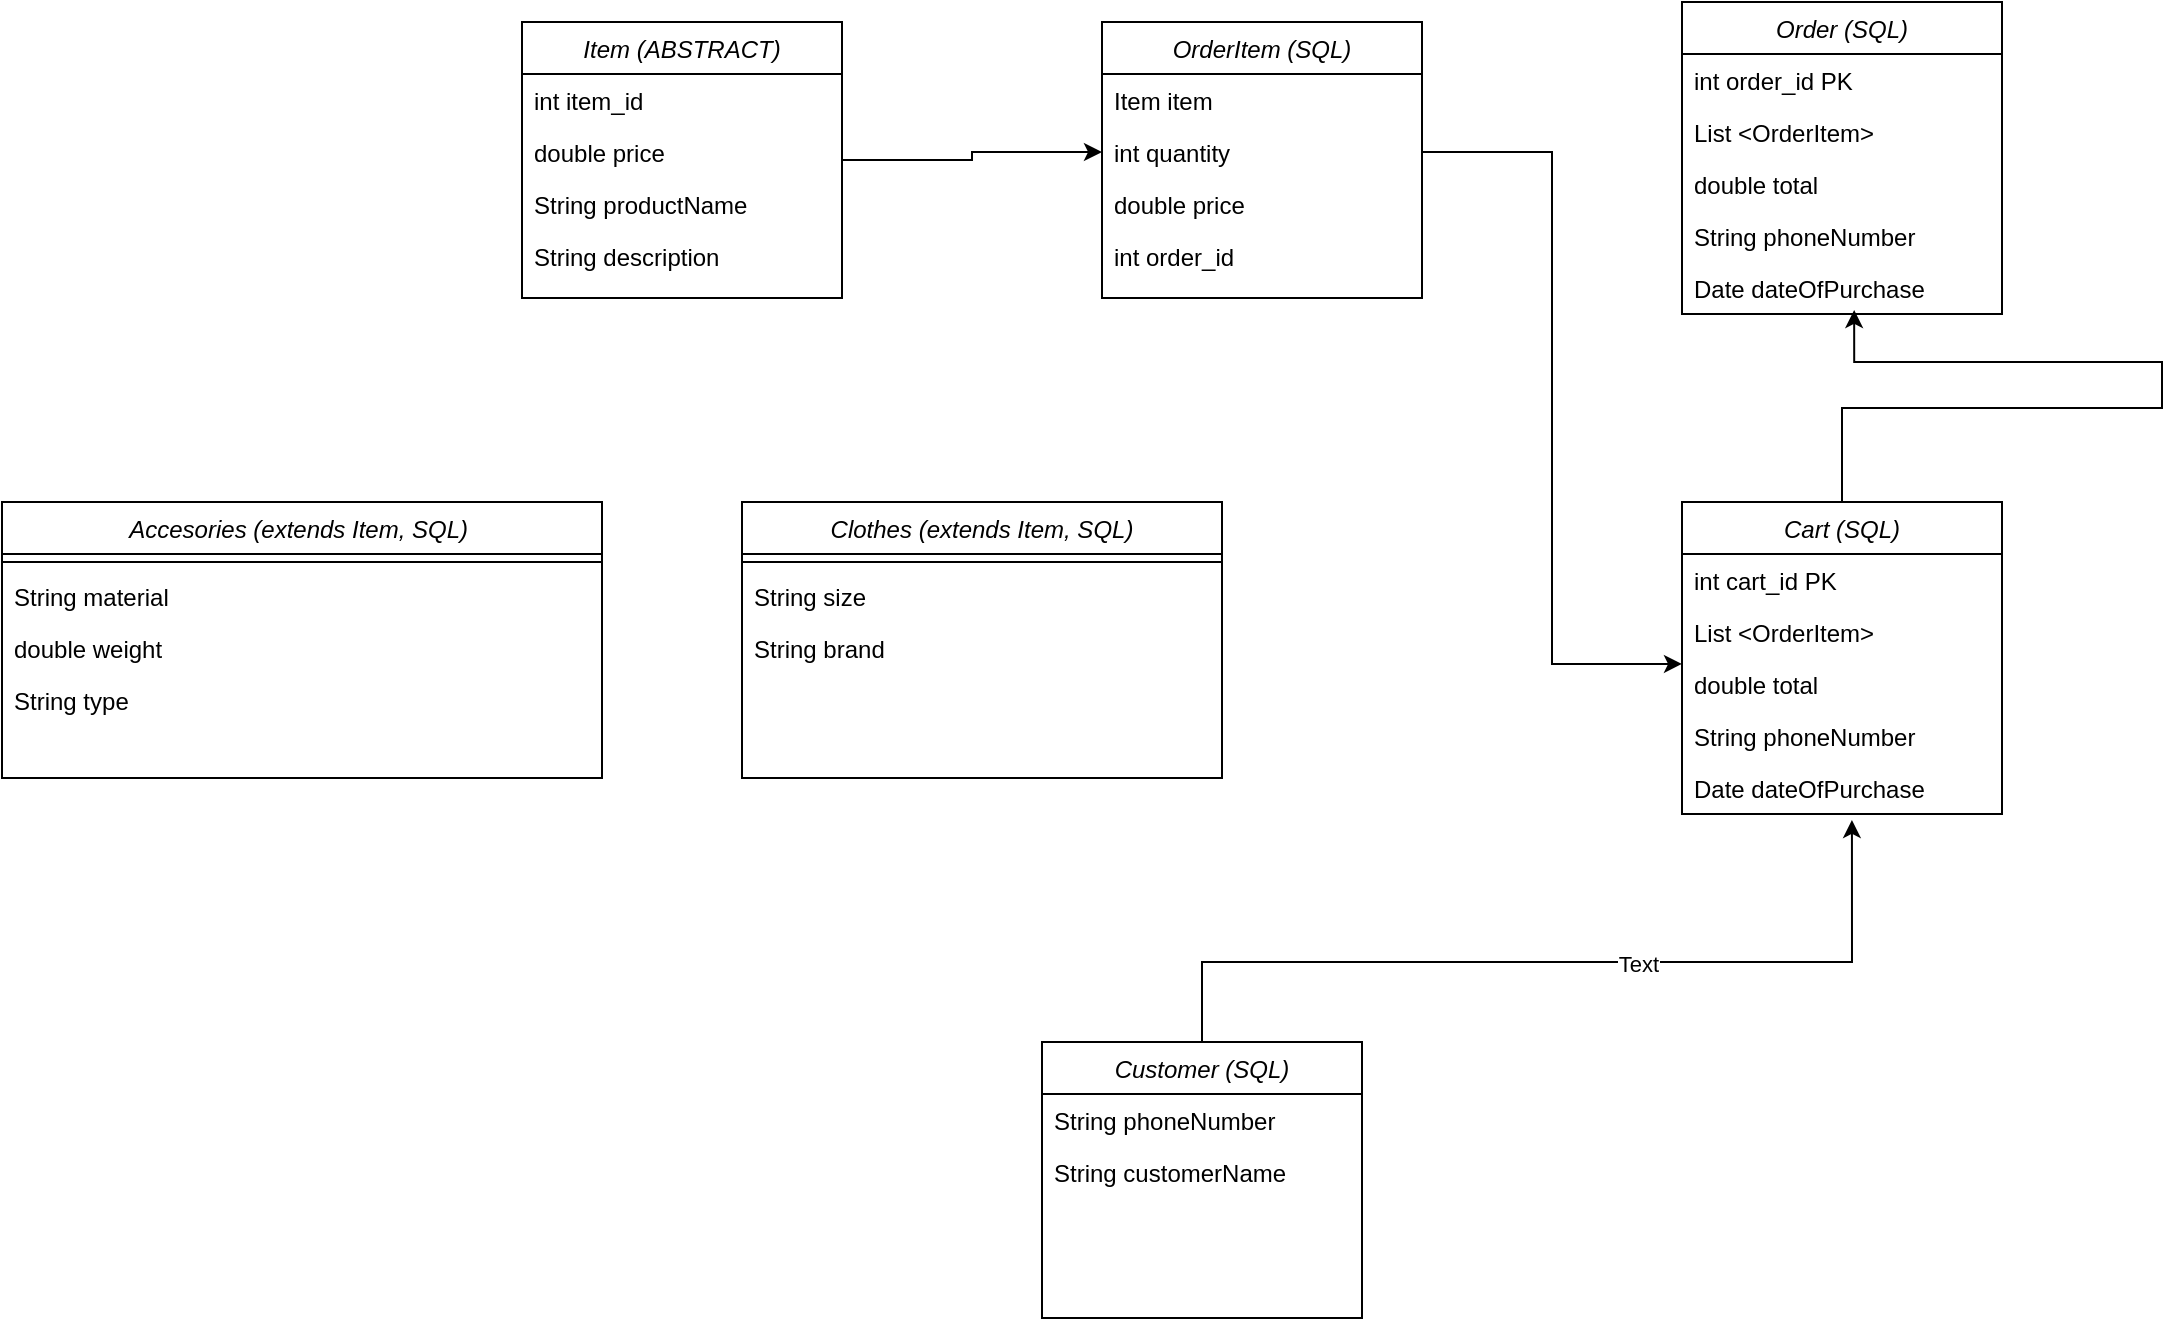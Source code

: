 <mxfile version="22.1.2" type="device">
  <diagram id="C5RBs43oDa-KdzZeNtuy" name="Page-1">
    <mxGraphModel dx="1818" dy="820" grid="1" gridSize="10" guides="1" tooltips="1" connect="1" arrows="1" fold="1" page="0" pageScale="1" pageWidth="827" pageHeight="1169" math="0" shadow="0">
      <root>
        <mxCell id="WIyWlLk6GJQsqaUBKTNV-0" />
        <mxCell id="WIyWlLk6GJQsqaUBKTNV-1" parent="WIyWlLk6GJQsqaUBKTNV-0" />
        <mxCell id="1-9ndTSjuY3kHVBmxAtu-0" style="edgeStyle=orthogonalEdgeStyle;rounded=0;orthogonalLoop=1;jettySize=auto;html=1;entryX=0;entryY=0.5;entryDx=0;entryDy=0;" parent="WIyWlLk6GJQsqaUBKTNV-1" source="zkfFHV4jXpPFQw0GAbJ--0" target="bRDyb99x2Stu_O5lRrZi-4" edge="1">
          <mxGeometry relative="1" as="geometry" />
        </mxCell>
        <mxCell id="zkfFHV4jXpPFQw0GAbJ--0" value="Item (ABSTRACT)" style="swimlane;fontStyle=2;align=center;verticalAlign=top;childLayout=stackLayout;horizontal=1;startSize=26;horizontalStack=0;resizeParent=1;resizeLast=0;collapsible=1;marginBottom=0;rounded=0;shadow=0;strokeWidth=1;" parent="WIyWlLk6GJQsqaUBKTNV-1" vertex="1">
          <mxGeometry x="-80" y="160" width="160" height="138" as="geometry">
            <mxRectangle x="230" y="140" width="160" height="26" as="alternateBounds" />
          </mxGeometry>
        </mxCell>
        <mxCell id="zkfFHV4jXpPFQw0GAbJ--1" value="int item_id" style="text;align=left;verticalAlign=top;spacingLeft=4;spacingRight=4;overflow=hidden;rotatable=0;points=[[0,0.5],[1,0.5]];portConstraint=eastwest;" parent="zkfFHV4jXpPFQw0GAbJ--0" vertex="1">
          <mxGeometry y="26" width="160" height="26" as="geometry" />
        </mxCell>
        <mxCell id="zkfFHV4jXpPFQw0GAbJ--2" value="double price" style="text;align=left;verticalAlign=top;spacingLeft=4;spacingRight=4;overflow=hidden;rotatable=0;points=[[0,0.5],[1,0.5]];portConstraint=eastwest;rounded=0;shadow=0;html=0;" parent="zkfFHV4jXpPFQw0GAbJ--0" vertex="1">
          <mxGeometry y="52" width="160" height="26" as="geometry" />
        </mxCell>
        <mxCell id="zkfFHV4jXpPFQw0GAbJ--3" value="String productName" style="text;align=left;verticalAlign=top;spacingLeft=4;spacingRight=4;overflow=hidden;rotatable=0;points=[[0,0.5],[1,0.5]];portConstraint=eastwest;rounded=0;shadow=0;html=0;" parent="zkfFHV4jXpPFQw0GAbJ--0" vertex="1">
          <mxGeometry y="78" width="160" height="26" as="geometry" />
        </mxCell>
        <mxCell id="bRDyb99x2Stu_O5lRrZi-1" value="String description" style="text;align=left;verticalAlign=top;spacingLeft=4;spacingRight=4;overflow=hidden;rotatable=0;points=[[0,0.5],[1,0.5]];portConstraint=eastwest;rounded=0;shadow=0;html=0;" parent="zkfFHV4jXpPFQw0GAbJ--0" vertex="1">
          <mxGeometry y="104" width="160" height="26" as="geometry" />
        </mxCell>
        <mxCell id="uLXe-FQx0Um1cCVrlGPE-1" value="Clothes (extends Item, SQL)" style="swimlane;fontStyle=2;align=center;verticalAlign=top;childLayout=stackLayout;horizontal=1;startSize=26;horizontalStack=0;resizeParent=1;resizeLast=0;collapsible=1;marginBottom=0;rounded=0;shadow=0;strokeWidth=1;" parent="WIyWlLk6GJQsqaUBKTNV-1" vertex="1">
          <mxGeometry x="30" y="400" width="240" height="138" as="geometry">
            <mxRectangle x="230" y="140" width="160" height="26" as="alternateBounds" />
          </mxGeometry>
        </mxCell>
        <mxCell id="uLXe-FQx0Um1cCVrlGPE-5" value="" style="line;html=1;strokeWidth=1;align=left;verticalAlign=middle;spacingTop=-1;spacingLeft=3;spacingRight=3;rotatable=0;labelPosition=right;points=[];portConstraint=eastwest;" parent="uLXe-FQx0Um1cCVrlGPE-1" vertex="1">
          <mxGeometry y="26" width="240" height="8" as="geometry" />
        </mxCell>
        <mxCell id="uLXe-FQx0Um1cCVrlGPE-14" value="String size" style="text;align=left;verticalAlign=top;spacingLeft=4;spacingRight=4;overflow=hidden;rotatable=0;points=[[0,0.5],[1,0.5]];portConstraint=eastwest;rounded=0;shadow=0;html=0;" parent="uLXe-FQx0Um1cCVrlGPE-1" vertex="1">
          <mxGeometry y="34" width="240" height="26" as="geometry" />
        </mxCell>
        <mxCell id="uLXe-FQx0Um1cCVrlGPE-39" value="String brand" style="text;align=left;verticalAlign=top;spacingLeft=4;spacingRight=4;overflow=hidden;rotatable=0;points=[[0,0.5],[1,0.5]];portConstraint=eastwest;rounded=0;shadow=0;html=0;" parent="uLXe-FQx0Um1cCVrlGPE-1" vertex="1">
          <mxGeometry y="60" width="240" height="26" as="geometry" />
        </mxCell>
        <mxCell id="uLXe-FQx0Um1cCVrlGPE-8" value="Accesories (extends Item, SQL) " style="swimlane;fontStyle=2;align=center;verticalAlign=top;childLayout=stackLayout;horizontal=1;startSize=26;horizontalStack=0;resizeParent=1;resizeLast=0;collapsible=1;marginBottom=0;rounded=0;shadow=0;strokeWidth=1;" parent="WIyWlLk6GJQsqaUBKTNV-1" vertex="1">
          <mxGeometry x="-340" y="400" width="300" height="138" as="geometry">
            <mxRectangle x="230" y="140" width="160" height="26" as="alternateBounds" />
          </mxGeometry>
        </mxCell>
        <mxCell id="uLXe-FQx0Um1cCVrlGPE-12" value="" style="line;html=1;strokeWidth=1;align=left;verticalAlign=middle;spacingTop=-1;spacingLeft=3;spacingRight=3;rotatable=0;labelPosition=right;points=[];portConstraint=eastwest;" parent="uLXe-FQx0Um1cCVrlGPE-8" vertex="1">
          <mxGeometry y="26" width="300" height="8" as="geometry" />
        </mxCell>
        <mxCell id="uLXe-FQx0Um1cCVrlGPE-13" value="String material" style="text;align=left;verticalAlign=top;spacingLeft=4;spacingRight=4;overflow=hidden;rotatable=0;points=[[0,0.5],[1,0.5]];portConstraint=eastwest;rounded=0;shadow=0;html=0;" parent="uLXe-FQx0Um1cCVrlGPE-8" vertex="1">
          <mxGeometry y="34" width="300" height="26" as="geometry" />
        </mxCell>
        <mxCell id="uLXe-FQx0Um1cCVrlGPE-37" value="double weight" style="text;align=left;verticalAlign=top;spacingLeft=4;spacingRight=4;overflow=hidden;rotatable=0;points=[[0,0.5],[1,0.5]];portConstraint=eastwest;rounded=0;shadow=0;html=0;" parent="uLXe-FQx0Um1cCVrlGPE-8" vertex="1">
          <mxGeometry y="60" width="300" height="26" as="geometry" />
        </mxCell>
        <mxCell id="uLXe-FQx0Um1cCVrlGPE-38" value="String type" style="text;align=left;verticalAlign=top;spacingLeft=4;spacingRight=4;overflow=hidden;rotatable=0;points=[[0,0.5],[1,0.5]];portConstraint=eastwest;rounded=0;shadow=0;html=0;" parent="uLXe-FQx0Um1cCVrlGPE-8" vertex="1">
          <mxGeometry y="86" width="300" height="32" as="geometry" />
        </mxCell>
        <mxCell id="uLXe-FQx0Um1cCVrlGPE-16" value="Order (SQL)" style="swimlane;fontStyle=2;align=center;verticalAlign=top;childLayout=stackLayout;horizontal=1;startSize=26;horizontalStack=0;resizeParent=1;resizeLast=0;collapsible=1;marginBottom=0;rounded=0;shadow=0;strokeWidth=1;" parent="WIyWlLk6GJQsqaUBKTNV-1" vertex="1">
          <mxGeometry x="500" y="150" width="160" height="156" as="geometry">
            <mxRectangle x="230" y="140" width="160" height="26" as="alternateBounds" />
          </mxGeometry>
        </mxCell>
        <mxCell id="uLXe-FQx0Um1cCVrlGPE-17" value="int order_id PK" style="text;align=left;verticalAlign=top;spacingLeft=4;spacingRight=4;overflow=hidden;rotatable=0;points=[[0,0.5],[1,0.5]];portConstraint=eastwest;" parent="uLXe-FQx0Um1cCVrlGPE-16" vertex="1">
          <mxGeometry y="26" width="160" height="26" as="geometry" />
        </mxCell>
        <mxCell id="uLXe-FQx0Um1cCVrlGPE-18" value="List &lt;OrderItem&gt;" style="text;align=left;verticalAlign=top;spacingLeft=4;spacingRight=4;overflow=hidden;rotatable=0;points=[[0,0.5],[1,0.5]];portConstraint=eastwest;rounded=0;shadow=0;html=0;" parent="uLXe-FQx0Um1cCVrlGPE-16" vertex="1">
          <mxGeometry y="52" width="160" height="26" as="geometry" />
        </mxCell>
        <mxCell id="uLXe-FQx0Um1cCVrlGPE-19" value="double total" style="text;align=left;verticalAlign=top;spacingLeft=4;spacingRight=4;overflow=hidden;rotatable=0;points=[[0,0.5],[1,0.5]];portConstraint=eastwest;rounded=0;shadow=0;html=0;" parent="uLXe-FQx0Um1cCVrlGPE-16" vertex="1">
          <mxGeometry y="78" width="160" height="26" as="geometry" />
        </mxCell>
        <mxCell id="uLXe-FQx0Um1cCVrlGPE-21" value="String phoneNumber" style="text;align=left;verticalAlign=top;spacingLeft=4;spacingRight=4;overflow=hidden;rotatable=0;points=[[0,0.5],[1,0.5]];portConstraint=eastwest;rounded=0;shadow=0;html=0;" parent="uLXe-FQx0Um1cCVrlGPE-16" vertex="1">
          <mxGeometry y="104" width="160" height="26" as="geometry" />
        </mxCell>
        <mxCell id="bRDyb99x2Stu_O5lRrZi-8" value="Date dateOfPurchase" style="text;align=left;verticalAlign=top;spacingLeft=4;spacingRight=4;overflow=hidden;rotatable=0;points=[[0,0.5],[1,0.5]];portConstraint=eastwest;rounded=0;shadow=0;html=0;" parent="uLXe-FQx0Um1cCVrlGPE-16" vertex="1">
          <mxGeometry y="130" width="160" height="26" as="geometry" />
        </mxCell>
        <mxCell id="uLXe-FQx0Um1cCVrlGPE-23" value="Cart (SQL)" style="swimlane;fontStyle=2;align=center;verticalAlign=top;childLayout=stackLayout;horizontal=1;startSize=26;horizontalStack=0;resizeParent=1;resizeLast=0;collapsible=1;marginBottom=0;rounded=0;shadow=0;strokeWidth=1;" parent="WIyWlLk6GJQsqaUBKTNV-1" vertex="1">
          <mxGeometry x="500" y="400" width="160" height="156" as="geometry">
            <mxRectangle x="230" y="140" width="160" height="26" as="alternateBounds" />
          </mxGeometry>
        </mxCell>
        <mxCell id="bRDyb99x2Stu_O5lRrZi-10" value="int cart_id PK" style="text;align=left;verticalAlign=top;spacingLeft=4;spacingRight=4;overflow=hidden;rotatable=0;points=[[0,0.5],[1,0.5]];portConstraint=eastwest;rounded=0;shadow=0;html=0;" parent="uLXe-FQx0Um1cCVrlGPE-23" vertex="1">
          <mxGeometry y="26" width="160" height="26" as="geometry" />
        </mxCell>
        <mxCell id="uLXe-FQx0Um1cCVrlGPE-24" value="List &lt;OrderItem&gt;" style="text;align=left;verticalAlign=top;spacingLeft=4;spacingRight=4;overflow=hidden;rotatable=0;points=[[0,0.5],[1,0.5]];portConstraint=eastwest;" parent="uLXe-FQx0Um1cCVrlGPE-23" vertex="1">
          <mxGeometry y="52" width="160" height="26" as="geometry" />
        </mxCell>
        <mxCell id="uLXe-FQx0Um1cCVrlGPE-26" value="double total" style="text;align=left;verticalAlign=top;spacingLeft=4;spacingRight=4;overflow=hidden;rotatable=0;points=[[0,0.5],[1,0.5]];portConstraint=eastwest;rounded=0;shadow=0;html=0;" parent="uLXe-FQx0Um1cCVrlGPE-23" vertex="1">
          <mxGeometry y="78" width="160" height="26" as="geometry" />
        </mxCell>
        <mxCell id="uLXe-FQx0Um1cCVrlGPE-28" value="String phoneNumber" style="text;align=left;verticalAlign=top;spacingLeft=4;spacingRight=4;overflow=hidden;rotatable=0;points=[[0,0.5],[1,0.5]];portConstraint=eastwest;rounded=0;shadow=0;html=0;" parent="uLXe-FQx0Um1cCVrlGPE-23" vertex="1">
          <mxGeometry y="104" width="160" height="26" as="geometry" />
        </mxCell>
        <mxCell id="bRDyb99x2Stu_O5lRrZi-9" value="Date dateOfPurchase" style="text;align=left;verticalAlign=top;spacingLeft=4;spacingRight=4;overflow=hidden;rotatable=0;points=[[0,0.5],[1,0.5]];portConstraint=eastwest;rounded=0;shadow=0;html=0;" parent="uLXe-FQx0Um1cCVrlGPE-23" vertex="1">
          <mxGeometry y="130" width="160" height="26" as="geometry" />
        </mxCell>
        <mxCell id="uLXe-FQx0Um1cCVrlGPE-30" value="Customer (SQL)" style="swimlane;fontStyle=2;align=center;verticalAlign=top;childLayout=stackLayout;horizontal=1;startSize=26;horizontalStack=0;resizeParent=1;resizeLast=0;collapsible=1;marginBottom=0;rounded=0;shadow=0;strokeWidth=1;" parent="WIyWlLk6GJQsqaUBKTNV-1" vertex="1">
          <mxGeometry x="180" y="670" width="160" height="138" as="geometry">
            <mxRectangle x="230" y="140" width="160" height="26" as="alternateBounds" />
          </mxGeometry>
        </mxCell>
        <mxCell id="uLXe-FQx0Um1cCVrlGPE-35" value="String phoneNumber" style="text;align=left;verticalAlign=top;spacingLeft=4;spacingRight=4;overflow=hidden;rotatable=0;points=[[0,0.5],[1,0.5]];portConstraint=eastwest;rounded=0;shadow=0;html=0;" parent="uLXe-FQx0Um1cCVrlGPE-30" vertex="1">
          <mxGeometry y="26" width="160" height="26" as="geometry" />
        </mxCell>
        <mxCell id="uLXe-FQx0Um1cCVrlGPE-32" value="String customerName" style="text;align=left;verticalAlign=top;spacingLeft=4;spacingRight=4;overflow=hidden;rotatable=0;points=[[0,0.5],[1,0.5]];portConstraint=eastwest;rounded=0;shadow=0;html=0;" parent="uLXe-FQx0Um1cCVrlGPE-30" vertex="1">
          <mxGeometry y="52" width="160" height="26" as="geometry" />
        </mxCell>
        <mxCell id="bRDyb99x2Stu_O5lRrZi-2" value="OrderItem (SQL)&#xa;" style="swimlane;fontStyle=2;align=center;verticalAlign=top;childLayout=stackLayout;horizontal=1;startSize=26;horizontalStack=0;resizeParent=1;resizeLast=0;collapsible=1;marginBottom=0;rounded=0;shadow=0;strokeWidth=1;" parent="WIyWlLk6GJQsqaUBKTNV-1" vertex="1">
          <mxGeometry x="210" y="160" width="160" height="138" as="geometry">
            <mxRectangle x="230" y="140" width="160" height="26" as="alternateBounds" />
          </mxGeometry>
        </mxCell>
        <mxCell id="bRDyb99x2Stu_O5lRrZi-3" value="Item item" style="text;align=left;verticalAlign=top;spacingLeft=4;spacingRight=4;overflow=hidden;rotatable=0;points=[[0,0.5],[1,0.5]];portConstraint=eastwest;" parent="bRDyb99x2Stu_O5lRrZi-2" vertex="1">
          <mxGeometry y="26" width="160" height="26" as="geometry" />
        </mxCell>
        <mxCell id="bRDyb99x2Stu_O5lRrZi-4" value="int quantity" style="text;align=left;verticalAlign=top;spacingLeft=4;spacingRight=4;overflow=hidden;rotatable=0;points=[[0,0.5],[1,0.5]];portConstraint=eastwest;rounded=0;shadow=0;html=0;" parent="bRDyb99x2Stu_O5lRrZi-2" vertex="1">
          <mxGeometry y="52" width="160" height="26" as="geometry" />
        </mxCell>
        <mxCell id="bRDyb99x2Stu_O5lRrZi-7" value="double price" style="text;align=left;verticalAlign=top;spacingLeft=4;spacingRight=4;overflow=hidden;rotatable=0;points=[[0,0.5],[1,0.5]];portConstraint=eastwest;rounded=0;shadow=0;html=0;" parent="bRDyb99x2Stu_O5lRrZi-2" vertex="1">
          <mxGeometry y="78" width="160" height="26" as="geometry" />
        </mxCell>
        <mxCell id="O0V7mxllrLsORKfOQmZB-0" value="int order_id" style="text;align=left;verticalAlign=top;spacingLeft=4;spacingRight=4;overflow=hidden;rotatable=0;points=[[0,0.5],[1,0.5]];portConstraint=eastwest;rounded=0;shadow=0;html=0;" parent="bRDyb99x2Stu_O5lRrZi-2" vertex="1">
          <mxGeometry y="104" width="160" height="26" as="geometry" />
        </mxCell>
        <mxCell id="1-9ndTSjuY3kHVBmxAtu-1" style="edgeStyle=orthogonalEdgeStyle;rounded=0;orthogonalLoop=1;jettySize=auto;html=1;exitX=1;exitY=0.5;exitDx=0;exitDy=0;entryX=0;entryY=0.115;entryDx=0;entryDy=0;entryPerimeter=0;" parent="WIyWlLk6GJQsqaUBKTNV-1" source="bRDyb99x2Stu_O5lRrZi-4" target="uLXe-FQx0Um1cCVrlGPE-26" edge="1">
          <mxGeometry relative="1" as="geometry" />
        </mxCell>
        <mxCell id="1-9ndTSjuY3kHVBmxAtu-2" style="edgeStyle=orthogonalEdgeStyle;rounded=0;orthogonalLoop=1;jettySize=auto;html=1;entryX=0.538;entryY=0.923;entryDx=0;entryDy=0;entryPerimeter=0;" parent="WIyWlLk6GJQsqaUBKTNV-1" source="uLXe-FQx0Um1cCVrlGPE-23" target="bRDyb99x2Stu_O5lRrZi-8" edge="1">
          <mxGeometry relative="1" as="geometry">
            <Array as="points">
              <mxPoint x="580" y="353" />
              <mxPoint x="740" y="353" />
              <mxPoint x="740" y="330" />
              <mxPoint x="586" y="330" />
            </Array>
          </mxGeometry>
        </mxCell>
        <mxCell id="1-9ndTSjuY3kHVBmxAtu-3" style="edgeStyle=orthogonalEdgeStyle;rounded=0;orthogonalLoop=1;jettySize=auto;html=1;entryX=0.531;entryY=1.115;entryDx=0;entryDy=0;entryPerimeter=0;" parent="WIyWlLk6GJQsqaUBKTNV-1" source="uLXe-FQx0Um1cCVrlGPE-30" target="bRDyb99x2Stu_O5lRrZi-9" edge="1">
          <mxGeometry relative="1" as="geometry">
            <Array as="points">
              <mxPoint x="260" y="630" />
              <mxPoint x="585" y="630" />
            </Array>
          </mxGeometry>
        </mxCell>
        <mxCell id="1-9ndTSjuY3kHVBmxAtu-4" value="Text" style="edgeLabel;html=1;align=center;verticalAlign=middle;resizable=0;points=[];" parent="1-9ndTSjuY3kHVBmxAtu-3" vertex="1" connectable="0">
          <mxGeometry x="0.184" y="-1" relative="1" as="geometry">
            <mxPoint as="offset" />
          </mxGeometry>
        </mxCell>
      </root>
    </mxGraphModel>
  </diagram>
</mxfile>
